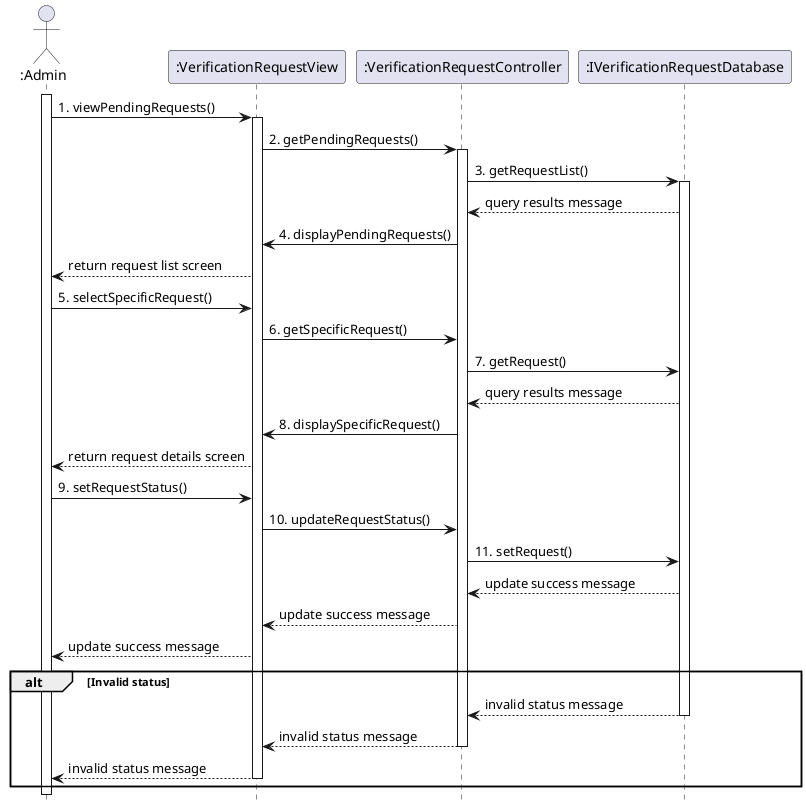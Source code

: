 @startuml UC_19
hide footbox


actor ":Admin" as Admin
participant ":VerificationRequestView" as PendingRequestsView
participant ":VerificationRequestController" as VerificationRequestController
participant ":IVerificationRequestDatabase" as PendingRequests

Admin ++
  Admin -> PendingRequestsView: 1. viewPendingRequests()
  PendingRequestsView ++
    PendingRequestsView -> VerificationRequestController: 2. getPendingRequests()
    VerificationRequestController ++
      VerificationRequestController -> PendingRequests: 3. getRequestList()
        PendingRequests ++
        PendingRequests --> VerificationRequestController: query results message
      VerificationRequestController -> PendingRequestsView: 4. displayPendingRequests()
      PendingRequestsView --> Admin: return request list screen


  Admin -> PendingRequestsView: 5. selectSpecificRequest()
    PendingRequestsView -> VerificationRequestController: 6. getSpecificRequest()
      VerificationRequestController -> PendingRequests: 7. getRequest()
        PendingRequests --> VerificationRequestController: query results message
      VerificationRequestController -> PendingRequestsView: 8. displaySpecificRequest()
      PendingRequestsView --> Admin: return request details screen

  Admin -> PendingRequestsView: 9. setRequestStatus()
    PendingRequestsView -> VerificationRequestController: 10. updateRequestStatus()
      VerificationRequestController -> PendingRequests: 11. setRequest()
        PendingRequests --> VerificationRequestController: update success message
      VerificationRequestController --> PendingRequestsView: update success message
    PendingRequestsView --> Admin: update success message

alt Invalid status
  PendingRequests --> VerificationRequestController: invalid status message
  PendingRequests --
    VerificationRequestController --> PendingRequestsView: invalid status message
    VerificationRequestController --
    PendingRequestsView --> Admin: invalid status message
    PendingRequestsView --
end

@enduml